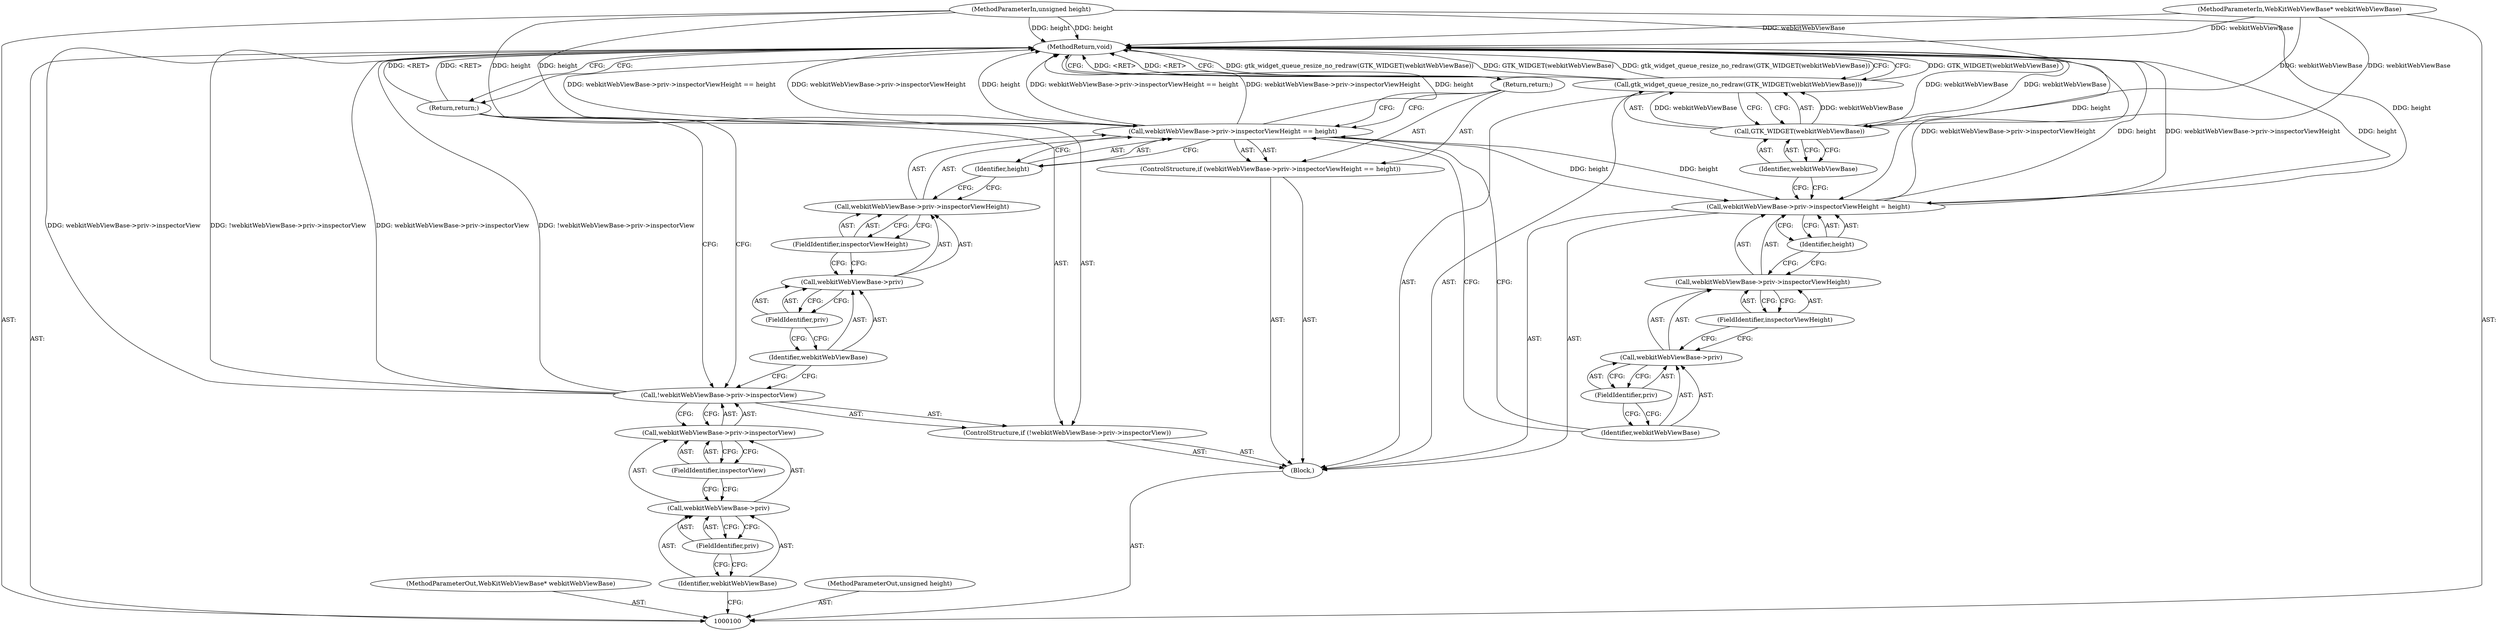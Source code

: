 digraph "1_Chrome_3bbc818ed1a7b63b8290bbde9ae975956748cb8a_0" {
"1000131" [label="(MethodReturn,void)"];
"1000101" [label="(MethodParameterIn,WebKitWebViewBase* webkitWebViewBase)"];
"1000163" [label="(MethodParameterOut,WebKitWebViewBase* webkitWebViewBase)"];
"1000102" [label="(MethodParameterIn,unsigned height)"];
"1000164" [label="(MethodParameterOut,unsigned height)"];
"1000103" [label="(Block,)"];
"1000109" [label="(FieldIdentifier,priv)"];
"1000110" [label="(FieldIdentifier,inspectorView)"];
"1000104" [label="(ControlStructure,if (!webkitWebViewBase->priv->inspectorView))"];
"1000105" [label="(Call,!webkitWebViewBase->priv->inspectorView)"];
"1000106" [label="(Call,webkitWebViewBase->priv->inspectorView)"];
"1000107" [label="(Call,webkitWebViewBase->priv)"];
"1000108" [label="(Identifier,webkitWebViewBase)"];
"1000111" [label="(Return,return;)"];
"1000117" [label="(FieldIdentifier,priv)"];
"1000118" [label="(FieldIdentifier,inspectorViewHeight)"];
"1000112" [label="(ControlStructure,if (webkitWebViewBase->priv->inspectorViewHeight == height))"];
"1000119" [label="(Identifier,height)"];
"1000113" [label="(Call,webkitWebViewBase->priv->inspectorViewHeight == height)"];
"1000114" [label="(Call,webkitWebViewBase->priv->inspectorViewHeight)"];
"1000115" [label="(Call,webkitWebViewBase->priv)"];
"1000116" [label="(Identifier,webkitWebViewBase)"];
"1000120" [label="(Return,return;)"];
"1000125" [label="(FieldIdentifier,priv)"];
"1000126" [label="(FieldIdentifier,inspectorViewHeight)"];
"1000121" [label="(Call,webkitWebViewBase->priv->inspectorViewHeight = height)"];
"1000122" [label="(Call,webkitWebViewBase->priv->inspectorViewHeight)"];
"1000123" [label="(Call,webkitWebViewBase->priv)"];
"1000124" [label="(Identifier,webkitWebViewBase)"];
"1000127" [label="(Identifier,height)"];
"1000129" [label="(Call,GTK_WIDGET(webkitWebViewBase))"];
"1000128" [label="(Call,gtk_widget_queue_resize_no_redraw(GTK_WIDGET(webkitWebViewBase)))"];
"1000130" [label="(Identifier,webkitWebViewBase)"];
"1000131" -> "1000100"  [label="AST: "];
"1000131" -> "1000111"  [label="CFG: "];
"1000131" -> "1000120"  [label="CFG: "];
"1000131" -> "1000128"  [label="CFG: "];
"1000111" -> "1000131"  [label="DDG: <RET>"];
"1000120" -> "1000131"  [label="DDG: <RET>"];
"1000129" -> "1000131"  [label="DDG: webkitWebViewBase"];
"1000105" -> "1000131"  [label="DDG: !webkitWebViewBase->priv->inspectorView"];
"1000105" -> "1000131"  [label="DDG: webkitWebViewBase->priv->inspectorView"];
"1000113" -> "1000131"  [label="DDG: webkitWebViewBase->priv->inspectorViewHeight"];
"1000113" -> "1000131"  [label="DDG: height"];
"1000113" -> "1000131"  [label="DDG: webkitWebViewBase->priv->inspectorViewHeight == height"];
"1000128" -> "1000131"  [label="DDG: GTK_WIDGET(webkitWebViewBase)"];
"1000128" -> "1000131"  [label="DDG: gtk_widget_queue_resize_no_redraw(GTK_WIDGET(webkitWebViewBase))"];
"1000121" -> "1000131"  [label="DDG: height"];
"1000121" -> "1000131"  [label="DDG: webkitWebViewBase->priv->inspectorViewHeight"];
"1000102" -> "1000131"  [label="DDG: height"];
"1000101" -> "1000131"  [label="DDG: webkitWebViewBase"];
"1000101" -> "1000100"  [label="AST: "];
"1000101" -> "1000131"  [label="DDG: webkitWebViewBase"];
"1000101" -> "1000129"  [label="DDG: webkitWebViewBase"];
"1000163" -> "1000100"  [label="AST: "];
"1000102" -> "1000100"  [label="AST: "];
"1000102" -> "1000131"  [label="DDG: height"];
"1000102" -> "1000113"  [label="DDG: height"];
"1000102" -> "1000121"  [label="DDG: height"];
"1000164" -> "1000100"  [label="AST: "];
"1000103" -> "1000100"  [label="AST: "];
"1000104" -> "1000103"  [label="AST: "];
"1000112" -> "1000103"  [label="AST: "];
"1000121" -> "1000103"  [label="AST: "];
"1000128" -> "1000103"  [label="AST: "];
"1000109" -> "1000107"  [label="AST: "];
"1000109" -> "1000108"  [label="CFG: "];
"1000107" -> "1000109"  [label="CFG: "];
"1000110" -> "1000106"  [label="AST: "];
"1000110" -> "1000107"  [label="CFG: "];
"1000106" -> "1000110"  [label="CFG: "];
"1000104" -> "1000103"  [label="AST: "];
"1000105" -> "1000104"  [label="AST: "];
"1000111" -> "1000104"  [label="AST: "];
"1000105" -> "1000104"  [label="AST: "];
"1000105" -> "1000106"  [label="CFG: "];
"1000106" -> "1000105"  [label="AST: "];
"1000111" -> "1000105"  [label="CFG: "];
"1000116" -> "1000105"  [label="CFG: "];
"1000105" -> "1000131"  [label="DDG: !webkitWebViewBase->priv->inspectorView"];
"1000105" -> "1000131"  [label="DDG: webkitWebViewBase->priv->inspectorView"];
"1000106" -> "1000105"  [label="AST: "];
"1000106" -> "1000110"  [label="CFG: "];
"1000107" -> "1000106"  [label="AST: "];
"1000110" -> "1000106"  [label="AST: "];
"1000105" -> "1000106"  [label="CFG: "];
"1000107" -> "1000106"  [label="AST: "];
"1000107" -> "1000109"  [label="CFG: "];
"1000108" -> "1000107"  [label="AST: "];
"1000109" -> "1000107"  [label="AST: "];
"1000110" -> "1000107"  [label="CFG: "];
"1000108" -> "1000107"  [label="AST: "];
"1000108" -> "1000100"  [label="CFG: "];
"1000109" -> "1000108"  [label="CFG: "];
"1000111" -> "1000104"  [label="AST: "];
"1000111" -> "1000105"  [label="CFG: "];
"1000131" -> "1000111"  [label="CFG: "];
"1000111" -> "1000131"  [label="DDG: <RET>"];
"1000117" -> "1000115"  [label="AST: "];
"1000117" -> "1000116"  [label="CFG: "];
"1000115" -> "1000117"  [label="CFG: "];
"1000118" -> "1000114"  [label="AST: "];
"1000118" -> "1000115"  [label="CFG: "];
"1000114" -> "1000118"  [label="CFG: "];
"1000112" -> "1000103"  [label="AST: "];
"1000113" -> "1000112"  [label="AST: "];
"1000120" -> "1000112"  [label="AST: "];
"1000119" -> "1000113"  [label="AST: "];
"1000119" -> "1000114"  [label="CFG: "];
"1000113" -> "1000119"  [label="CFG: "];
"1000113" -> "1000112"  [label="AST: "];
"1000113" -> "1000119"  [label="CFG: "];
"1000114" -> "1000113"  [label="AST: "];
"1000119" -> "1000113"  [label="AST: "];
"1000120" -> "1000113"  [label="CFG: "];
"1000124" -> "1000113"  [label="CFG: "];
"1000113" -> "1000131"  [label="DDG: webkitWebViewBase->priv->inspectorViewHeight"];
"1000113" -> "1000131"  [label="DDG: height"];
"1000113" -> "1000131"  [label="DDG: webkitWebViewBase->priv->inspectorViewHeight == height"];
"1000102" -> "1000113"  [label="DDG: height"];
"1000113" -> "1000121"  [label="DDG: height"];
"1000114" -> "1000113"  [label="AST: "];
"1000114" -> "1000118"  [label="CFG: "];
"1000115" -> "1000114"  [label="AST: "];
"1000118" -> "1000114"  [label="AST: "];
"1000119" -> "1000114"  [label="CFG: "];
"1000115" -> "1000114"  [label="AST: "];
"1000115" -> "1000117"  [label="CFG: "];
"1000116" -> "1000115"  [label="AST: "];
"1000117" -> "1000115"  [label="AST: "];
"1000118" -> "1000115"  [label="CFG: "];
"1000116" -> "1000115"  [label="AST: "];
"1000116" -> "1000105"  [label="CFG: "];
"1000117" -> "1000116"  [label="CFG: "];
"1000120" -> "1000112"  [label="AST: "];
"1000120" -> "1000113"  [label="CFG: "];
"1000131" -> "1000120"  [label="CFG: "];
"1000120" -> "1000131"  [label="DDG: <RET>"];
"1000125" -> "1000123"  [label="AST: "];
"1000125" -> "1000124"  [label="CFG: "];
"1000123" -> "1000125"  [label="CFG: "];
"1000126" -> "1000122"  [label="AST: "];
"1000126" -> "1000123"  [label="CFG: "];
"1000122" -> "1000126"  [label="CFG: "];
"1000121" -> "1000103"  [label="AST: "];
"1000121" -> "1000127"  [label="CFG: "];
"1000122" -> "1000121"  [label="AST: "];
"1000127" -> "1000121"  [label="AST: "];
"1000130" -> "1000121"  [label="CFG: "];
"1000121" -> "1000131"  [label="DDG: height"];
"1000121" -> "1000131"  [label="DDG: webkitWebViewBase->priv->inspectorViewHeight"];
"1000113" -> "1000121"  [label="DDG: height"];
"1000102" -> "1000121"  [label="DDG: height"];
"1000122" -> "1000121"  [label="AST: "];
"1000122" -> "1000126"  [label="CFG: "];
"1000123" -> "1000122"  [label="AST: "];
"1000126" -> "1000122"  [label="AST: "];
"1000127" -> "1000122"  [label="CFG: "];
"1000123" -> "1000122"  [label="AST: "];
"1000123" -> "1000125"  [label="CFG: "];
"1000124" -> "1000123"  [label="AST: "];
"1000125" -> "1000123"  [label="AST: "];
"1000126" -> "1000123"  [label="CFG: "];
"1000124" -> "1000123"  [label="AST: "];
"1000124" -> "1000113"  [label="CFG: "];
"1000125" -> "1000124"  [label="CFG: "];
"1000127" -> "1000121"  [label="AST: "];
"1000127" -> "1000122"  [label="CFG: "];
"1000121" -> "1000127"  [label="CFG: "];
"1000129" -> "1000128"  [label="AST: "];
"1000129" -> "1000130"  [label="CFG: "];
"1000130" -> "1000129"  [label="AST: "];
"1000128" -> "1000129"  [label="CFG: "];
"1000129" -> "1000131"  [label="DDG: webkitWebViewBase"];
"1000129" -> "1000128"  [label="DDG: webkitWebViewBase"];
"1000101" -> "1000129"  [label="DDG: webkitWebViewBase"];
"1000128" -> "1000103"  [label="AST: "];
"1000128" -> "1000129"  [label="CFG: "];
"1000129" -> "1000128"  [label="AST: "];
"1000131" -> "1000128"  [label="CFG: "];
"1000128" -> "1000131"  [label="DDG: GTK_WIDGET(webkitWebViewBase)"];
"1000128" -> "1000131"  [label="DDG: gtk_widget_queue_resize_no_redraw(GTK_WIDGET(webkitWebViewBase))"];
"1000129" -> "1000128"  [label="DDG: webkitWebViewBase"];
"1000130" -> "1000129"  [label="AST: "];
"1000130" -> "1000121"  [label="CFG: "];
"1000129" -> "1000130"  [label="CFG: "];
}
